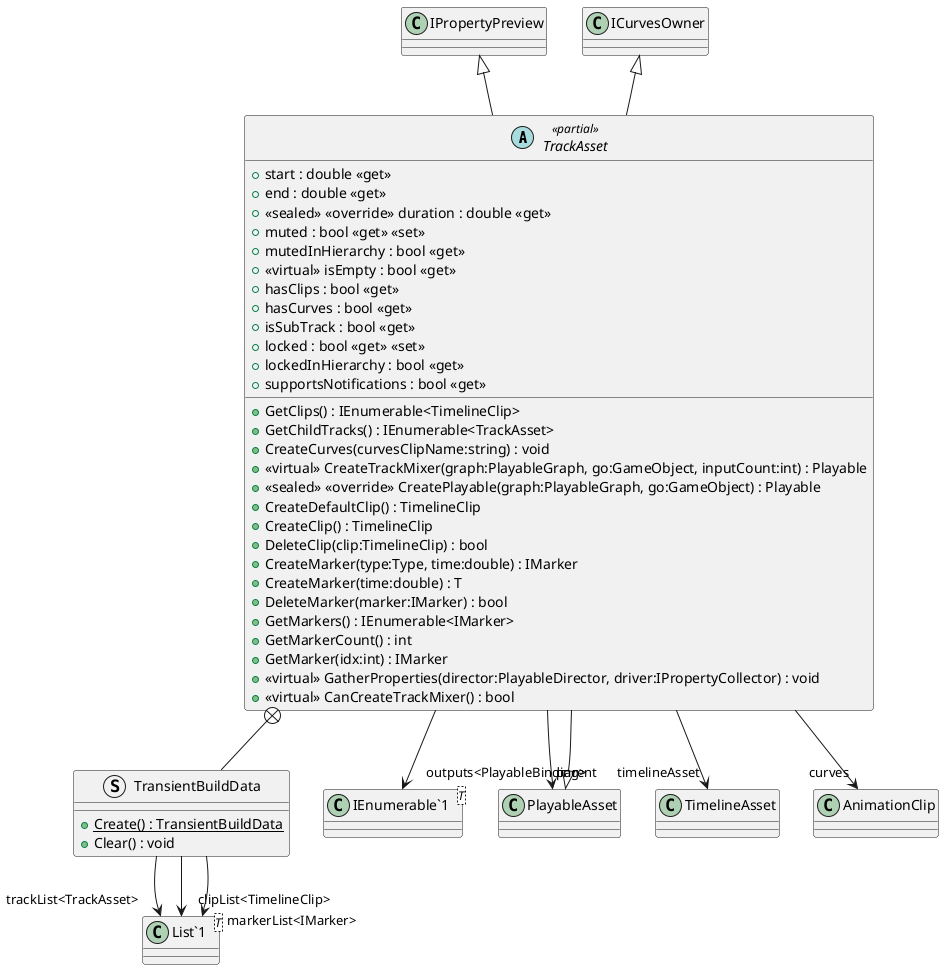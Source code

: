 @startuml
abstract class TrackAsset <<partial>> {
    + start : double <<get>>
    + end : double <<get>>
    + <<sealed>> <<override>> duration : double <<get>>
    + muted : bool <<get>> <<set>>
    + mutedInHierarchy : bool <<get>>
    + GetClips() : IEnumerable<TimelineClip>
    + <<virtual>> isEmpty : bool <<get>>
    + hasClips : bool <<get>>
    + hasCurves : bool <<get>>
    + isSubTrack : bool <<get>>
    + GetChildTracks() : IEnumerable<TrackAsset>
    + locked : bool <<get>> <<set>>
    + lockedInHierarchy : bool <<get>>
    + supportsNotifications : bool <<get>>
    + CreateCurves(curvesClipName:string) : void
    + <<virtual>> CreateTrackMixer(graph:PlayableGraph, go:GameObject, inputCount:int) : Playable
    + <<sealed>> <<override>> CreatePlayable(graph:PlayableGraph, go:GameObject) : Playable
    + CreateDefaultClip() : TimelineClip
    + CreateClip() : TimelineClip
    + DeleteClip(clip:TimelineClip) : bool
    + CreateMarker(type:Type, time:double) : IMarker
    + CreateMarker(time:double) : T
    + DeleteMarker(marker:IMarker) : bool
    + GetMarkers() : IEnumerable<IMarker>
    + GetMarkerCount() : int
    + GetMarker(idx:int) : IMarker
    + <<virtual>> GatherProperties(director:PlayableDirector, driver:IPropertyCollector) : void
    + <<virtual>> CanCreateTrackMixer() : bool
}
struct TransientBuildData {
    + {static} Create() : TransientBuildData
    + Clear() : void
}
class "IEnumerable`1"<T> {
}
class "List`1"<T> {
}
PlayableAsset <|-- TrackAsset
IPropertyPreview <|-- TrackAsset
ICurvesOwner <|-- TrackAsset
TrackAsset --> "timelineAsset" TimelineAsset
TrackAsset --> "parent" PlayableAsset
TrackAsset --> "outputs<PlayableBinding>" "IEnumerable`1"
TrackAsset --> "curves" AnimationClip
TrackAsset +-- TransientBuildData
TransientBuildData --> "trackList<TrackAsset>" "List`1"
TransientBuildData --> "clipList<TimelineClip>" "List`1"
TransientBuildData --> "markerList<IMarker>" "List`1"
@enduml
